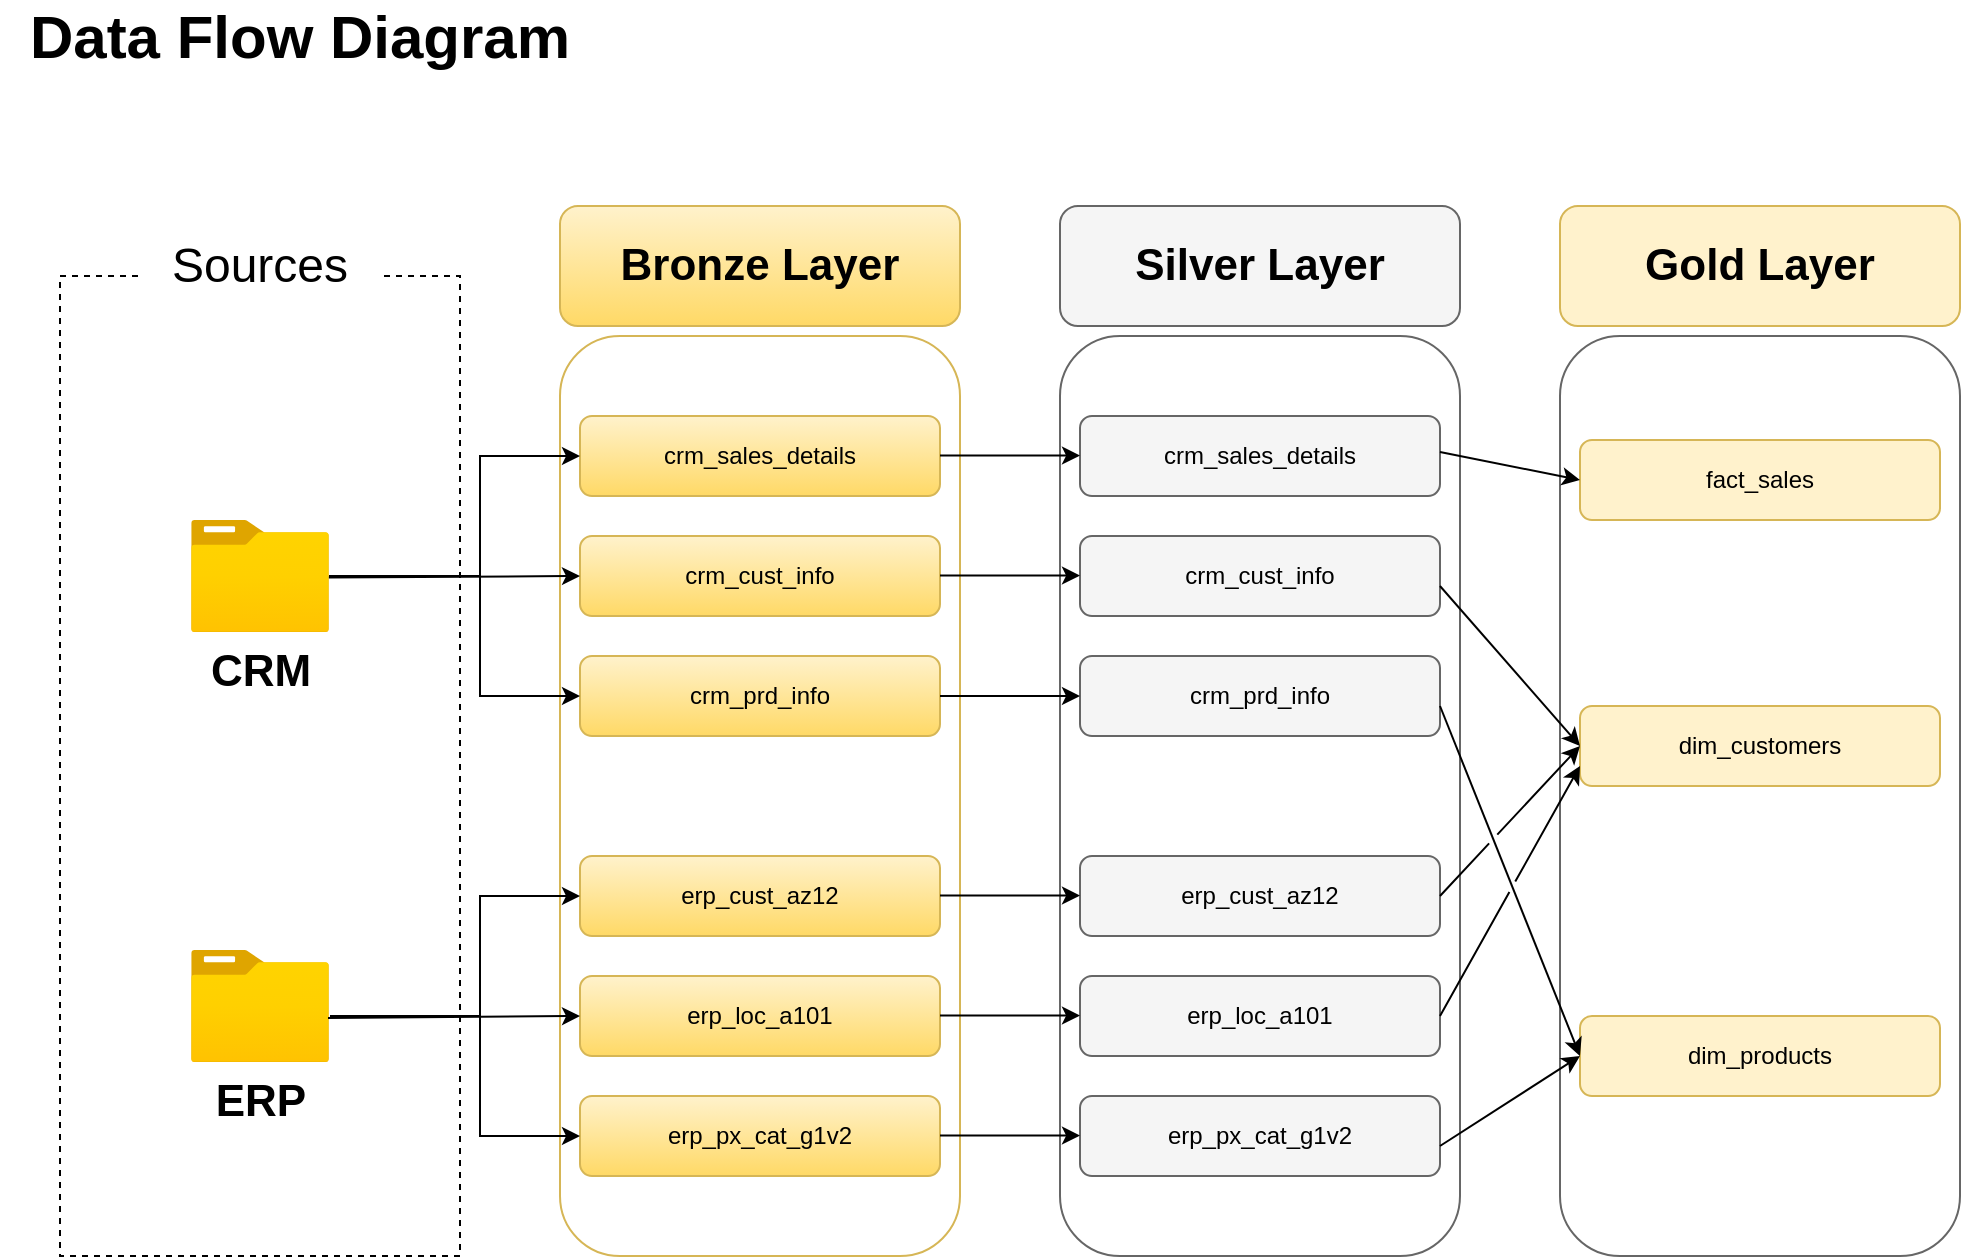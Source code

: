 <mxfile version="27.0.9">
  <diagram name="Sivu-1" id="fgxw2YVnjGBhy6u18ceZ">
    <mxGraphModel dx="1869" dy="626" grid="1" gridSize="10" guides="1" tooltips="1" connect="1" arrows="1" fold="1" page="1" pageScale="1" pageWidth="827" pageHeight="1169" math="0" shadow="0">
      <root>
        <mxCell id="0" />
        <mxCell id="1" parent="0" />
        <mxCell id="VYQ_RiGzpVqr3wYTIopy-1" value="&lt;font style=&quot;font-size: 30px;&quot;&gt;&lt;b&gt;Data Flow Diagram&lt;/b&gt;&lt;/font&gt;" style="text;html=1;align=center;verticalAlign=middle;whiteSpace=wrap;rounded=0;" parent="1" vertex="1">
          <mxGeometry x="-810" y="30" width="300" height="30" as="geometry" />
        </mxCell>
        <mxCell id="VYQ_RiGzpVqr3wYTIopy-2" value="" style="rounded=0;whiteSpace=wrap;html=1;fillColor=none;dashed=1;" parent="1" vertex="1">
          <mxGeometry x="-780" y="165" width="200" height="490" as="geometry" />
        </mxCell>
        <mxCell id="VYQ_RiGzpVqr3wYTIopy-3" value="&lt;font style=&quot;font-size: 24px;&quot;&gt;Sources&lt;/font&gt;" style="text;html=1;align=center;verticalAlign=middle;whiteSpace=wrap;rounded=0;fillColor=default;" parent="1" vertex="1">
          <mxGeometry x="-740" y="145" width="120" height="30" as="geometry" />
        </mxCell>
        <mxCell id="VYQ_RiGzpVqr3wYTIopy-4" value="&lt;font style=&quot;font-size: 22px;&quot;&gt;&lt;b&gt;CRM&lt;/b&gt;&lt;/font&gt;" style="image;aspect=fixed;html=1;points=[];align=center;fontSize=12;image=img/lib/azure2/general/Folder_Blank.svg;" parent="1" vertex="1">
          <mxGeometry x="-714.5" y="287" width="69" height="56.0" as="geometry" />
        </mxCell>
        <mxCell id="VYQ_RiGzpVqr3wYTIopy-5" value="&lt;font style=&quot;font-size: 22px;&quot;&gt;&lt;b style=&quot;&quot;&gt;ERP&lt;/b&gt;&lt;/font&gt;" style="image;aspect=fixed;html=1;points=[];align=center;fontSize=12;image=img/lib/azure2/general/Folder_Blank.svg;" parent="1" vertex="1">
          <mxGeometry x="-714.5" y="502" width="69" height="56.0" as="geometry" />
        </mxCell>
        <mxCell id="VYQ_RiGzpVqr3wYTIopy-8" value="" style="rounded=1;whiteSpace=wrap;html=1;fillColor=none;gradientColor=#ffd966;strokeColor=#d6b656;" parent="1" vertex="1">
          <mxGeometry x="-530" y="195" width="200" height="460" as="geometry" />
        </mxCell>
        <mxCell id="VYQ_RiGzpVqr3wYTIopy-9" value="&lt;font style=&quot;font-size: 22px; color: rgb(0, 0, 0);&quot;&gt;&lt;b&gt;Bronze Layer&lt;/b&gt;&lt;/font&gt;" style="rounded=1;whiteSpace=wrap;html=1;fillColor=#fff2cc;gradientColor=#ffd966;strokeColor=#d6b656;" parent="1" vertex="1">
          <mxGeometry x="-530" y="130" width="200" height="60" as="geometry" />
        </mxCell>
        <mxCell id="VYQ_RiGzpVqr3wYTIopy-10" value="&lt;font style=&quot;color: rgb(0, 0, 0);&quot;&gt;crm_sales_details&lt;/font&gt;" style="rounded=1;whiteSpace=wrap;html=1;fillColor=#fff2cc;gradientColor=#ffd966;strokeColor=#d6b656;" parent="1" vertex="1">
          <mxGeometry x="-520" y="235" width="180" height="40" as="geometry" />
        </mxCell>
        <mxCell id="VYQ_RiGzpVqr3wYTIopy-11" value="&lt;font style=&quot;color: rgb(0, 0, 0);&quot;&gt;crm_cust_info&lt;/font&gt;" style="rounded=1;whiteSpace=wrap;html=1;fillColor=#fff2cc;gradientColor=#ffd966;strokeColor=#d6b656;" parent="1" vertex="1">
          <mxGeometry x="-520" y="295" width="180" height="40" as="geometry" />
        </mxCell>
        <mxCell id="VYQ_RiGzpVqr3wYTIopy-12" value="&lt;font style=&quot;color: rgb(0, 0, 0);&quot;&gt;crm_prd_info&lt;/font&gt;" style="rounded=1;whiteSpace=wrap;html=1;fillColor=#fff2cc;gradientColor=#ffd966;strokeColor=#d6b656;" parent="1" vertex="1">
          <mxGeometry x="-520" y="355" width="180" height="40" as="geometry" />
        </mxCell>
        <mxCell id="VYQ_RiGzpVqr3wYTIopy-13" value="&lt;font style=&quot;color: rgb(0, 0, 0);&quot;&gt;erp_cust_az12&lt;/font&gt;" style="rounded=1;whiteSpace=wrap;html=1;fillColor=#fff2cc;gradientColor=#ffd966;strokeColor=#d6b656;" parent="1" vertex="1">
          <mxGeometry x="-520" y="455" width="180" height="40" as="geometry" />
        </mxCell>
        <mxCell id="VYQ_RiGzpVqr3wYTIopy-14" value="erp_loc_a101" style="rounded=1;whiteSpace=wrap;html=1;fillColor=#fff2cc;gradientColor=#ffd966;strokeColor=#d6b656;" parent="1" vertex="1">
          <mxGeometry x="-520" y="515" width="180" height="40" as="geometry" />
        </mxCell>
        <mxCell id="VYQ_RiGzpVqr3wYTIopy-15" value="erp_px_cat_g1v2" style="rounded=1;whiteSpace=wrap;html=1;fillColor=#fff2cc;gradientColor=#ffd966;strokeColor=#d6b656;" parent="1" vertex="1">
          <mxGeometry x="-520" y="575" width="180" height="40" as="geometry" />
        </mxCell>
        <mxCell id="VYQ_RiGzpVqr3wYTIopy-16" value="" style="endArrow=classic;html=1;rounded=0;entryX=0;entryY=0.5;entryDx=0;entryDy=0;" parent="1" source="VYQ_RiGzpVqr3wYTIopy-4" target="VYQ_RiGzpVqr3wYTIopy-10" edge="1">
          <mxGeometry width="50" height="50" relative="1" as="geometry">
            <mxPoint x="-560" y="355" as="sourcePoint" />
            <mxPoint x="-510" y="305" as="targetPoint" />
            <Array as="points">
              <mxPoint x="-570" y="315" />
              <mxPoint x="-570" y="255" />
            </Array>
          </mxGeometry>
        </mxCell>
        <mxCell id="VYQ_RiGzpVqr3wYTIopy-17" value="" style="endArrow=classic;html=1;rounded=0;entryX=0;entryY=0.5;entryDx=0;entryDy=0;" parent="1" source="VYQ_RiGzpVqr3wYTIopy-4" target="VYQ_RiGzpVqr3wYTIopy-12" edge="1">
          <mxGeometry width="50" height="50" relative="1" as="geometry">
            <mxPoint x="-540" y="303" as="sourcePoint" />
            <mxPoint x="-560" y="375" as="targetPoint" />
            <Array as="points">
              <mxPoint x="-570" y="315" />
              <mxPoint x="-570" y="375" />
            </Array>
          </mxGeometry>
        </mxCell>
        <mxCell id="VYQ_RiGzpVqr3wYTIopy-18" value="" style="endArrow=classic;html=1;rounded=0;exitX=0.999;exitY=0.514;exitDx=0;exitDy=0;exitPerimeter=0;entryX=0;entryY=0.5;entryDx=0;entryDy=0;" parent="1" source="VYQ_RiGzpVqr3wYTIopy-4" target="VYQ_RiGzpVqr3wYTIopy-11" edge="1">
          <mxGeometry width="50" height="50" relative="1" as="geometry">
            <mxPoint x="-590" y="345" as="sourcePoint" />
            <mxPoint x="-540" y="295" as="targetPoint" />
          </mxGeometry>
        </mxCell>
        <mxCell id="VYQ_RiGzpVqr3wYTIopy-19" value="" style="endArrow=classic;html=1;rounded=0;entryX=0;entryY=0.5;entryDx=0;entryDy=0;" parent="1" edge="1">
          <mxGeometry width="50" height="50" relative="1" as="geometry">
            <mxPoint x="-645" y="535" as="sourcePoint" />
            <mxPoint x="-520" y="475" as="targetPoint" />
            <Array as="points">
              <mxPoint x="-570" y="535" />
              <mxPoint x="-570" y="475" />
            </Array>
          </mxGeometry>
        </mxCell>
        <mxCell id="VYQ_RiGzpVqr3wYTIopy-20" value="" style="endArrow=classic;html=1;rounded=0;entryX=0;entryY=0.5;entryDx=0;entryDy=0;" parent="1" edge="1">
          <mxGeometry width="50" height="50" relative="1" as="geometry">
            <mxPoint x="-645" y="535" as="sourcePoint" />
            <mxPoint x="-520" y="595" as="targetPoint" />
            <Array as="points">
              <mxPoint x="-570" y="535" />
              <mxPoint x="-570" y="595" />
            </Array>
          </mxGeometry>
        </mxCell>
        <mxCell id="VYQ_RiGzpVqr3wYTIopy-21" value="" style="endArrow=classic;html=1;rounded=0;exitX=0.999;exitY=0.514;exitDx=0;exitDy=0;exitPerimeter=0;entryX=0;entryY=0.5;entryDx=0;entryDy=0;" parent="1" edge="1">
          <mxGeometry width="50" height="50" relative="1" as="geometry">
            <mxPoint x="-646" y="536" as="sourcePoint" />
            <mxPoint x="-520" y="535" as="targetPoint" />
          </mxGeometry>
        </mxCell>
        <mxCell id="LW2idZFKdwX4DjIFP2Rq-1" value="" style="rounded=1;whiteSpace=wrap;html=1;fillColor=none;strokeColor=#666666;fontColor=#333333;" parent="1" vertex="1">
          <mxGeometry x="-280" y="195" width="200" height="460" as="geometry" />
        </mxCell>
        <mxCell id="LW2idZFKdwX4DjIFP2Rq-2" value="&lt;font style=&quot;font-size: 22px; color: rgb(0, 0, 0);&quot;&gt;&lt;b&gt;Silver Layer&lt;/b&gt;&lt;/font&gt;" style="rounded=1;whiteSpace=wrap;html=1;fillColor=#f5f5f5;strokeColor=#666666;fontColor=#333333;" parent="1" vertex="1">
          <mxGeometry x="-280" y="130" width="200" height="60" as="geometry" />
        </mxCell>
        <mxCell id="LW2idZFKdwX4DjIFP2Rq-3" value="&lt;font style=&quot;color: rgb(0, 0, 0);&quot;&gt;crm_sales_details&lt;/font&gt;" style="rounded=1;whiteSpace=wrap;html=1;fillColor=#f5f5f5;strokeColor=#666666;fontColor=#333333;" parent="1" vertex="1">
          <mxGeometry x="-270" y="235" width="180" height="40" as="geometry" />
        </mxCell>
        <mxCell id="LW2idZFKdwX4DjIFP2Rq-4" value="&lt;font style=&quot;color: rgb(0, 0, 0);&quot;&gt;crm_cust_info&lt;/font&gt;" style="rounded=1;whiteSpace=wrap;html=1;fillColor=#f5f5f5;strokeColor=#666666;fontColor=#333333;" parent="1" vertex="1">
          <mxGeometry x="-270" y="295" width="180" height="40" as="geometry" />
        </mxCell>
        <mxCell id="LW2idZFKdwX4DjIFP2Rq-5" value="&lt;font style=&quot;color: rgb(0, 0, 0);&quot;&gt;crm_prd_info&lt;/font&gt;" style="rounded=1;whiteSpace=wrap;html=1;fillColor=#f5f5f5;strokeColor=#666666;fontColor=#333333;" parent="1" vertex="1">
          <mxGeometry x="-270" y="355" width="180" height="40" as="geometry" />
        </mxCell>
        <mxCell id="LW2idZFKdwX4DjIFP2Rq-6" value="&lt;span style=&quot;color: rgb(0, 0, 0);&quot;&gt;erp_cust_az12&lt;/span&gt;" style="rounded=1;whiteSpace=wrap;html=1;fillColor=#f5f5f5;strokeColor=#666666;fontColor=#333333;" parent="1" vertex="1">
          <mxGeometry x="-270" y="455" width="180" height="40" as="geometry" />
        </mxCell>
        <mxCell id="LW2idZFKdwX4DjIFP2Rq-7" value="&lt;span style=&quot;color: rgb(0, 0, 0);&quot;&gt;erp_loc_a101&lt;/span&gt;" style="rounded=1;whiteSpace=wrap;html=1;fillColor=#f5f5f5;strokeColor=#666666;fontColor=#333333;" parent="1" vertex="1">
          <mxGeometry x="-270" y="515" width="180" height="40" as="geometry" />
        </mxCell>
        <mxCell id="LW2idZFKdwX4DjIFP2Rq-8" value="&lt;span style=&quot;color: rgb(0, 0, 0);&quot;&gt;erp_px_cat_g1v2&lt;/span&gt;" style="rounded=1;whiteSpace=wrap;html=1;fillColor=#f5f5f5;strokeColor=#666666;fontColor=#333333;" parent="1" vertex="1">
          <mxGeometry x="-270" y="575" width="180" height="40" as="geometry" />
        </mxCell>
        <mxCell id="LW2idZFKdwX4DjIFP2Rq-9" value="" style="endArrow=classic;html=1;rounded=0;entryX=0;entryY=0.5;entryDx=0;entryDy=0;exitX=1;exitY=0.5;exitDx=0;exitDy=0;" parent="1" source="VYQ_RiGzpVqr3wYTIopy-12" target="LW2idZFKdwX4DjIFP2Rq-5" edge="1">
          <mxGeometry width="50" height="50" relative="1" as="geometry">
            <mxPoint x="-300" y="380" as="sourcePoint" />
            <mxPoint x="-360" y="380" as="targetPoint" />
          </mxGeometry>
        </mxCell>
        <mxCell id="LW2idZFKdwX4DjIFP2Rq-10" value="" style="endArrow=classic;html=1;rounded=0;entryX=0;entryY=0.5;entryDx=0;entryDy=0;exitX=1;exitY=0.5;exitDx=0;exitDy=0;" parent="1" edge="1">
          <mxGeometry width="50" height="50" relative="1" as="geometry">
            <mxPoint x="-340" y="314.8" as="sourcePoint" />
            <mxPoint x="-270" y="314.8" as="targetPoint" />
          </mxGeometry>
        </mxCell>
        <mxCell id="LW2idZFKdwX4DjIFP2Rq-11" value="" style="endArrow=classic;html=1;rounded=0;entryX=0;entryY=0.5;entryDx=0;entryDy=0;exitX=1;exitY=0.5;exitDx=0;exitDy=0;" parent="1" edge="1">
          <mxGeometry width="50" height="50" relative="1" as="geometry">
            <mxPoint x="-340" y="254.8" as="sourcePoint" />
            <mxPoint x="-270" y="254.8" as="targetPoint" />
          </mxGeometry>
        </mxCell>
        <mxCell id="LW2idZFKdwX4DjIFP2Rq-12" value="" style="endArrow=classic;html=1;rounded=0;entryX=0;entryY=0.5;entryDx=0;entryDy=0;exitX=1;exitY=0.5;exitDx=0;exitDy=0;" parent="1" edge="1">
          <mxGeometry width="50" height="50" relative="1" as="geometry">
            <mxPoint x="-340" y="474.8" as="sourcePoint" />
            <mxPoint x="-270" y="474.8" as="targetPoint" />
          </mxGeometry>
        </mxCell>
        <mxCell id="LW2idZFKdwX4DjIFP2Rq-13" value="" style="endArrow=classic;html=1;rounded=0;entryX=0;entryY=0.5;entryDx=0;entryDy=0;exitX=1;exitY=0.5;exitDx=0;exitDy=0;" parent="1" edge="1">
          <mxGeometry width="50" height="50" relative="1" as="geometry">
            <mxPoint x="-340" y="534.8" as="sourcePoint" />
            <mxPoint x="-270" y="534.8" as="targetPoint" />
          </mxGeometry>
        </mxCell>
        <mxCell id="LW2idZFKdwX4DjIFP2Rq-14" value="" style="endArrow=classic;html=1;rounded=0;entryX=0;entryY=0.5;entryDx=0;entryDy=0;exitX=1;exitY=0.5;exitDx=0;exitDy=0;" parent="1" edge="1">
          <mxGeometry width="50" height="50" relative="1" as="geometry">
            <mxPoint x="-340" y="594.8" as="sourcePoint" />
            <mxPoint x="-270" y="594.8" as="targetPoint" />
          </mxGeometry>
        </mxCell>
        <mxCell id="1FpKwVnMBc2NFOBOfq-e-1" value="" style="rounded=1;whiteSpace=wrap;html=1;fillColor=none;strokeColor=#666666;fontColor=#333333;" vertex="1" parent="1">
          <mxGeometry x="-30" y="195" width="200" height="460" as="geometry" />
        </mxCell>
        <mxCell id="1FpKwVnMBc2NFOBOfq-e-2" value="&lt;font style=&quot;font-size: 22px; color: rgb(0, 0, 0);&quot;&gt;&lt;b&gt;Gold Layer&lt;/b&gt;&lt;/font&gt;" style="rounded=1;whiteSpace=wrap;html=1;fillColor=#fff2cc;strokeColor=#d6b656;" vertex="1" parent="1">
          <mxGeometry x="-30" y="130" width="200" height="60" as="geometry" />
        </mxCell>
        <mxCell id="1FpKwVnMBc2NFOBOfq-e-3" value="&lt;font color=&quot;#000000&quot;&gt;fact_sales&lt;/font&gt;" style="rounded=1;whiteSpace=wrap;html=1;fillColor=#fff2cc;strokeColor=#d6b656;" vertex="1" parent="1">
          <mxGeometry x="-20" y="247" width="180" height="40" as="geometry" />
        </mxCell>
        <mxCell id="1FpKwVnMBc2NFOBOfq-e-4" value="&lt;font style=&quot;color: rgb(0, 0, 0);&quot;&gt;dim_customers&lt;/font&gt;" style="rounded=1;whiteSpace=wrap;html=1;fillColor=#fff2cc;strokeColor=#d6b656;" vertex="1" parent="1">
          <mxGeometry x="-20" y="380" width="180" height="40" as="geometry" />
        </mxCell>
        <mxCell id="1FpKwVnMBc2NFOBOfq-e-5" value="&lt;font style=&quot;color: rgb(0, 0, 0);&quot;&gt;dim_products&lt;/font&gt;" style="rounded=1;whiteSpace=wrap;html=1;fillColor=#fff2cc;strokeColor=#d6b656;" vertex="1" parent="1">
          <mxGeometry x="-20" y="535" width="180" height="40" as="geometry" />
        </mxCell>
        <mxCell id="1FpKwVnMBc2NFOBOfq-e-9" value="" style="endArrow=classic;html=1;rounded=0;exitX=0.343;exitY=0.025;exitDx=0;exitDy=0;exitPerimeter=0;entryX=0;entryY=0.5;entryDx=0;entryDy=0;jumpStyle=gap;" edge="1" parent="1" target="1FpKwVnMBc2NFOBOfq-e-3">
          <mxGeometry width="50" height="50" relative="1" as="geometry">
            <mxPoint x="-90.0" y="253" as="sourcePoint" />
            <mxPoint x="-31.74" y="257" as="targetPoint" />
          </mxGeometry>
        </mxCell>
        <mxCell id="1FpKwVnMBc2NFOBOfq-e-10" value="" style="endArrow=classic;html=1;rounded=0;entryX=0;entryY=0.5;entryDx=0;entryDy=0;jumpStyle=gap;" edge="1" parent="1" target="1FpKwVnMBc2NFOBOfq-e-5">
          <mxGeometry width="50" height="50" relative="1" as="geometry">
            <mxPoint x="-90" y="380" as="sourcePoint" />
            <mxPoint x="-40" y="330" as="targetPoint" />
          </mxGeometry>
        </mxCell>
        <mxCell id="1FpKwVnMBc2NFOBOfq-e-11" value="" style="endArrow=classic;html=1;rounded=0;entryX=0;entryY=0.5;entryDx=0;entryDy=0;jumpStyle=gap;" edge="1" parent="1" target="1FpKwVnMBc2NFOBOfq-e-4">
          <mxGeometry width="50" height="50" relative="1" as="geometry">
            <mxPoint x="-90" y="475" as="sourcePoint" />
            <mxPoint x="-40" y="425" as="targetPoint" />
          </mxGeometry>
        </mxCell>
        <mxCell id="1FpKwVnMBc2NFOBOfq-e-12" value="" style="endArrow=classic;html=1;rounded=0;entryX=0;entryY=0.5;entryDx=0;entryDy=0;jumpStyle=gap;" edge="1" parent="1" target="1FpKwVnMBc2NFOBOfq-e-5">
          <mxGeometry width="50" height="50" relative="1" as="geometry">
            <mxPoint x="-90" y="600" as="sourcePoint" />
            <mxPoint x="-40" y="550" as="targetPoint" />
          </mxGeometry>
        </mxCell>
        <mxCell id="1FpKwVnMBc2NFOBOfq-e-13" value="" style="endArrow=classic;html=1;rounded=0;entryX=0;entryY=0.5;entryDx=0;entryDy=0;jumpStyle=gap;" edge="1" parent="1" target="1FpKwVnMBc2NFOBOfq-e-4">
          <mxGeometry width="50" height="50" relative="1" as="geometry">
            <mxPoint x="-90" y="320" as="sourcePoint" />
            <mxPoint x="-40" y="270" as="targetPoint" />
          </mxGeometry>
        </mxCell>
        <mxCell id="1FpKwVnMBc2NFOBOfq-e-15" value="" style="endArrow=classic;html=1;rounded=0;entryX=0;entryY=0.75;entryDx=0;entryDy=0;jumpStyle=gap;" edge="1" parent="1" target="1FpKwVnMBc2NFOBOfq-e-4">
          <mxGeometry width="50" height="50" relative="1" as="geometry">
            <mxPoint x="-90" y="535" as="sourcePoint" />
            <mxPoint x="-40" y="485" as="targetPoint" />
          </mxGeometry>
        </mxCell>
      </root>
    </mxGraphModel>
  </diagram>
</mxfile>
